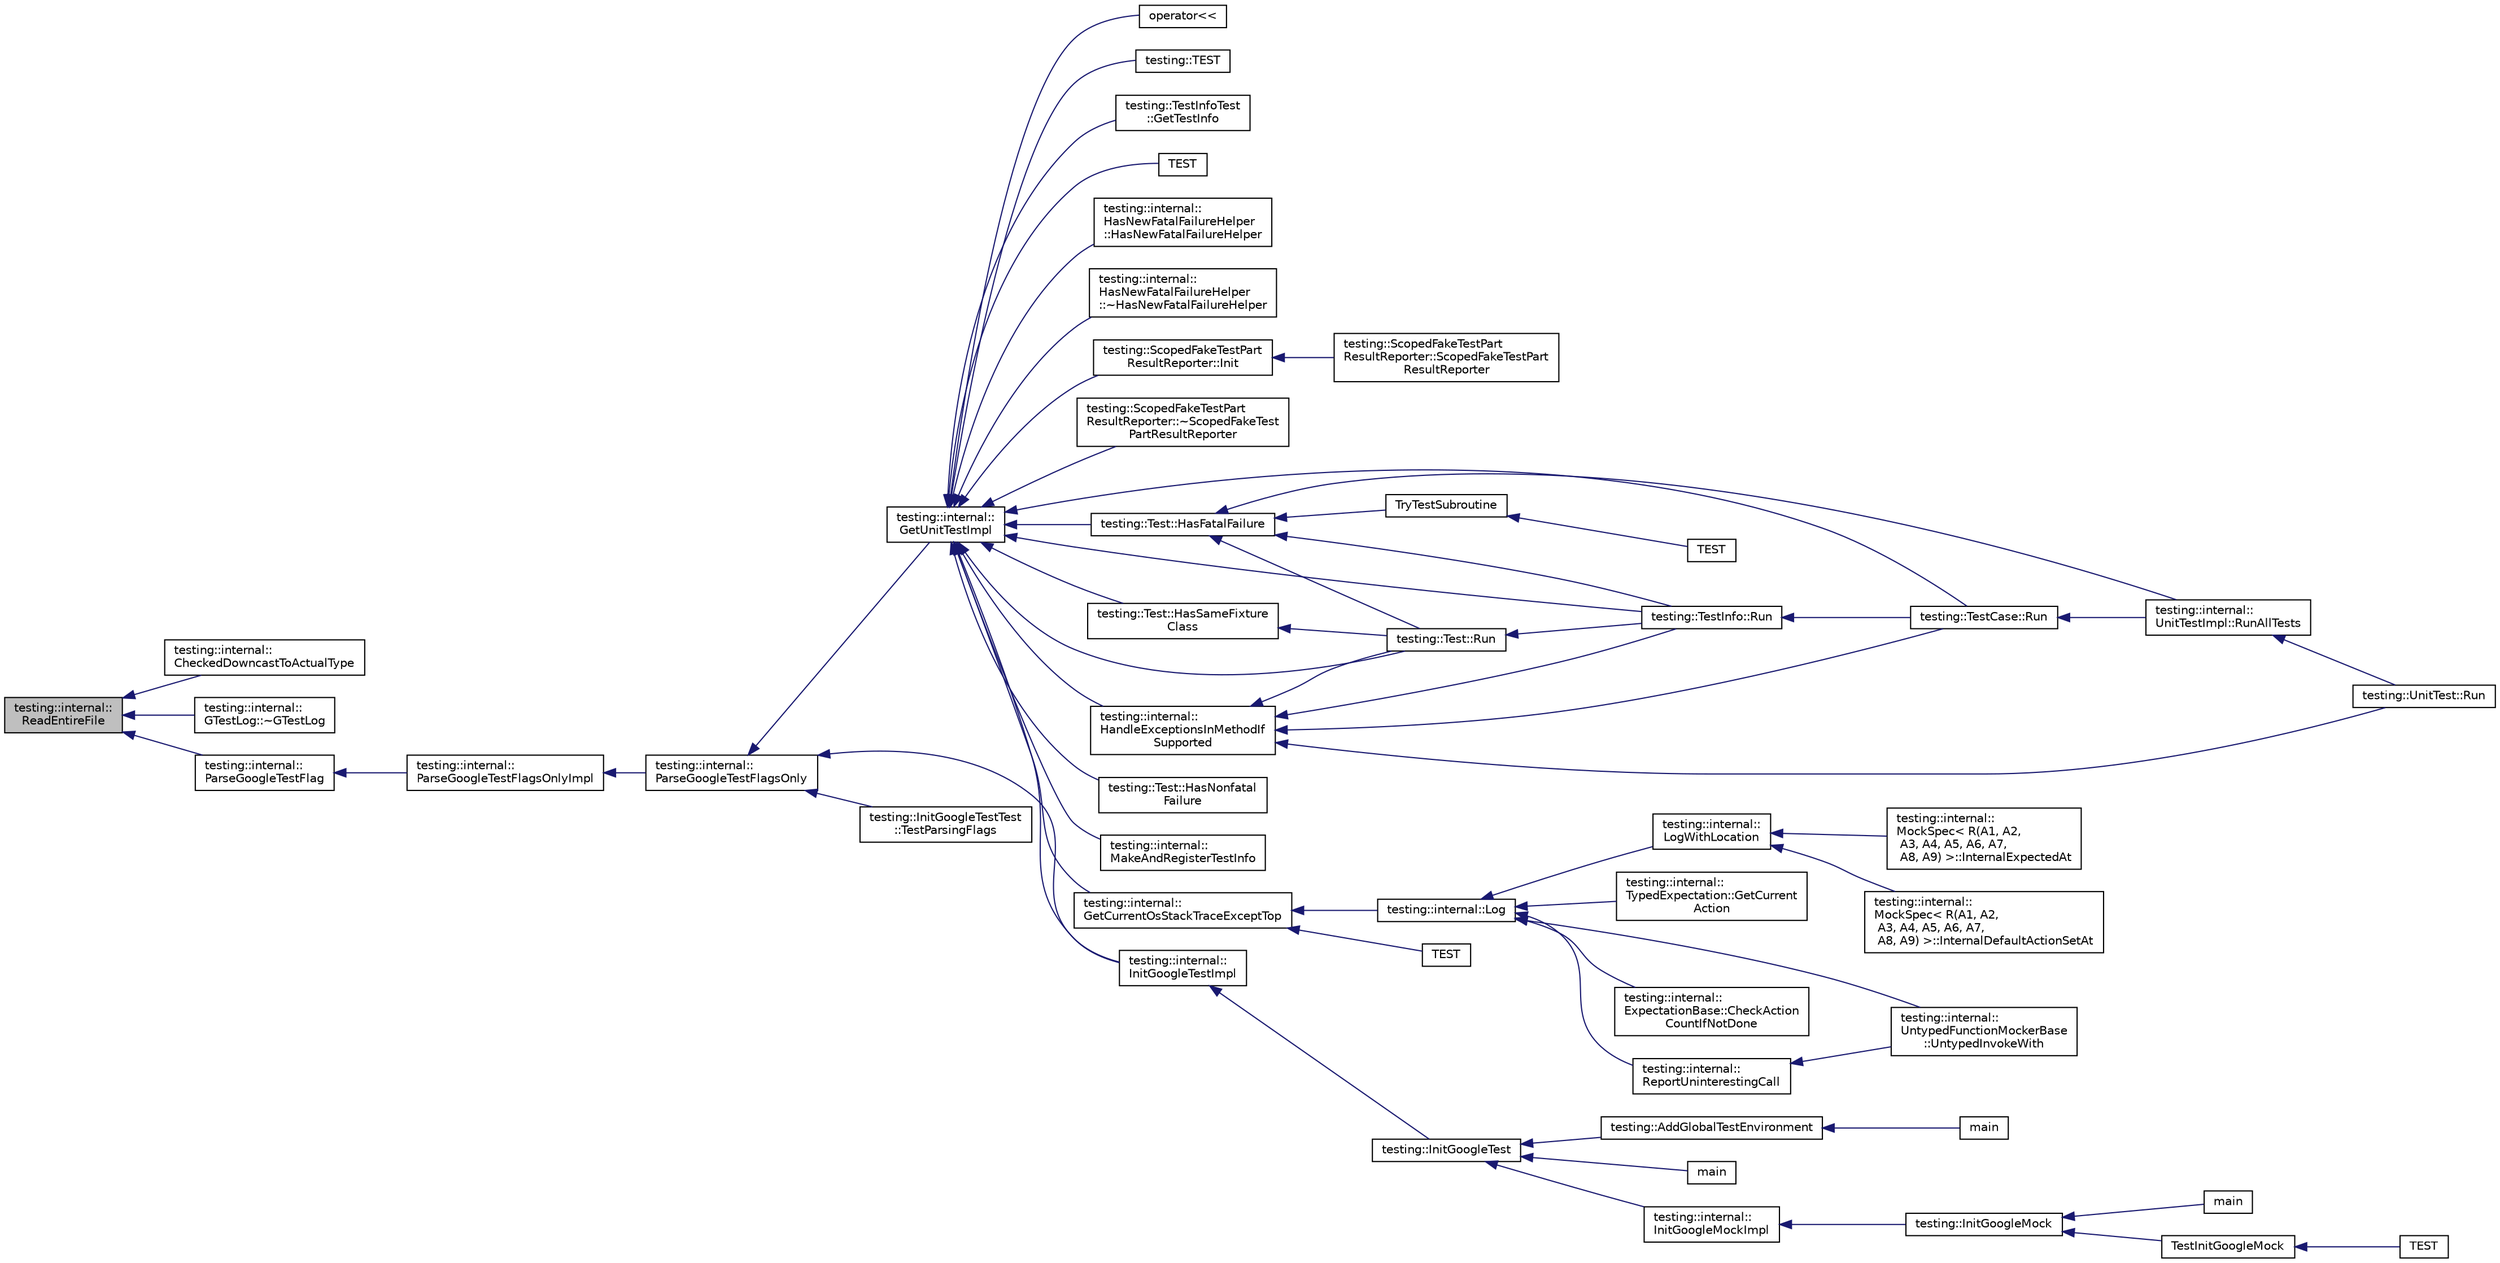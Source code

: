 digraph "testing::internal::ReadEntireFile"
{
  edge [fontname="Helvetica",fontsize="10",labelfontname="Helvetica",labelfontsize="10"];
  node [fontname="Helvetica",fontsize="10",shape=record];
  rankdir="LR";
  Node2638 [label="testing::internal::\lReadEntireFile",height=0.2,width=0.4,color="black", fillcolor="grey75", style="filled", fontcolor="black"];
  Node2638 -> Node2639 [dir="back",color="midnightblue",fontsize="10",style="solid",fontname="Helvetica"];
  Node2639 [label="testing::internal::\lCheckedDowncastToActualType",height=0.2,width=0.4,color="black", fillcolor="white", style="filled",URL="$d0/da7/namespacetesting_1_1internal.html#abfe9bfb020d38aa4e0e12c001911b22b"];
  Node2638 -> Node2640 [dir="back",color="midnightblue",fontsize="10",style="solid",fontname="Helvetica"];
  Node2640 [label="testing::internal::\lGTestLog::~GTestLog",height=0.2,width=0.4,color="black", fillcolor="white", style="filled",URL="$dd/d9e/classtesting_1_1internal_1_1_g_test_log.html#a978a099703bbaa0f380216e8d7ee03d3"];
  Node2638 -> Node2641 [dir="back",color="midnightblue",fontsize="10",style="solid",fontname="Helvetica"];
  Node2641 [label="testing::internal::\lParseGoogleTestFlag",height=0.2,width=0.4,color="black", fillcolor="white", style="filled",URL="$d0/da7/namespacetesting_1_1internal.html#afccff08aa2b1ede0dd32c1364a5dee42"];
  Node2641 -> Node2642 [dir="back",color="midnightblue",fontsize="10",style="solid",fontname="Helvetica"];
  Node2642 [label="testing::internal::\lParseGoogleTestFlagsOnlyImpl",height=0.2,width=0.4,color="black", fillcolor="white", style="filled",URL="$d0/da7/namespacetesting_1_1internal.html#ae4c46ce8c3d016848fff52cc5133f2ac"];
  Node2642 -> Node2643 [dir="back",color="midnightblue",fontsize="10",style="solid",fontname="Helvetica"];
  Node2643 [label="testing::internal::\lParseGoogleTestFlagsOnly",height=0.2,width=0.4,color="black", fillcolor="white", style="filled",URL="$d0/da7/namespacetesting_1_1internal.html#a472880afbcc592a41e3d623e2dec8412"];
  Node2643 -> Node2644 [dir="back",color="midnightblue",fontsize="10",style="solid",fontname="Helvetica"];
  Node2644 [label="testing::internal::\lGetUnitTestImpl",height=0.2,width=0.4,color="black", fillcolor="white", style="filled",URL="$d0/da7/namespacetesting_1_1internal.html#a9bd0caf5d16512de38b39599c13ee634"];
  Node2644 -> Node2645 [dir="back",color="midnightblue",fontsize="10",style="solid",fontname="Helvetica"];
  Node2645 [label="testing::internal::\lHasNewFatalFailureHelper\l::HasNewFatalFailureHelper",height=0.2,width=0.4,color="black", fillcolor="white", style="filled",URL="$d7/d43/classtesting_1_1internal_1_1_has_new_fatal_failure_helper.html#a59190a7188db558c00b4c6bf9251859a"];
  Node2644 -> Node2646 [dir="back",color="midnightblue",fontsize="10",style="solid",fontname="Helvetica"];
  Node2646 [label="testing::internal::\lHasNewFatalFailureHelper\l::~HasNewFatalFailureHelper",height=0.2,width=0.4,color="black", fillcolor="white", style="filled",URL="$d7/d43/classtesting_1_1internal_1_1_has_new_fatal_failure_helper.html#a913b1bc7c372868c9b2dbb009044ee97"];
  Node2644 -> Node2647 [dir="back",color="midnightblue",fontsize="10",style="solid",fontname="Helvetica"];
  Node2647 [label="testing::ScopedFakeTestPart\lResultReporter::Init",height=0.2,width=0.4,color="black", fillcolor="white", style="filled",URL="$d2/db7/classtesting_1_1_scoped_fake_test_part_result_reporter.html#a28d280a3f5d172d63b94f70b8e7660d7"];
  Node2647 -> Node2648 [dir="back",color="midnightblue",fontsize="10",style="solid",fontname="Helvetica"];
  Node2648 [label="testing::ScopedFakeTestPart\lResultReporter::ScopedFakeTestPart\lResultReporter",height=0.2,width=0.4,color="black", fillcolor="white", style="filled",URL="$d2/db7/classtesting_1_1_scoped_fake_test_part_result_reporter.html#aa0100ecf4799fb51d45167be6a5de1d5"];
  Node2644 -> Node2649 [dir="back",color="midnightblue",fontsize="10",style="solid",fontname="Helvetica"];
  Node2649 [label="testing::ScopedFakeTestPart\lResultReporter::~ScopedFakeTest\lPartResultReporter",height=0.2,width=0.4,color="black", fillcolor="white", style="filled",URL="$d2/db7/classtesting_1_1_scoped_fake_test_part_result_reporter.html#a4817d59ca70228ebd5d5c3c4e8dd729d"];
  Node2644 -> Node2650 [dir="back",color="midnightblue",fontsize="10",style="solid",fontname="Helvetica"];
  Node2650 [label="testing::Test::HasSameFixture\lClass",height=0.2,width=0.4,color="black", fillcolor="white", style="filled",URL="$df/d69/classtesting_1_1_test.html#ab76536a462529a457429061e209a8ee7"];
  Node2650 -> Node2651 [dir="back",color="midnightblue",fontsize="10",style="solid",fontname="Helvetica"];
  Node2651 [label="testing::Test::Run",height=0.2,width=0.4,color="black", fillcolor="white", style="filled",URL="$df/d69/classtesting_1_1_test.html#ab70d07cb03d17ccb1aedc2be66eaccff"];
  Node2651 -> Node2652 [dir="back",color="midnightblue",fontsize="10",style="solid",fontname="Helvetica"];
  Node2652 [label="testing::TestInfo::Run",height=0.2,width=0.4,color="black", fillcolor="white", style="filled",URL="$d1/d79/classtesting_1_1_test_info.html#ade784915e9be3a01e3a6ef509b77d6c9"];
  Node2652 -> Node2653 [dir="back",color="midnightblue",fontsize="10",style="solid",fontname="Helvetica"];
  Node2653 [label="testing::TestCase::Run",height=0.2,width=0.4,color="black", fillcolor="white", style="filled",URL="$d0/dfa/classtesting_1_1_test_case.html#a6f5b3724cd5a8e446cd48a6150d08cde"];
  Node2653 -> Node2654 [dir="back",color="midnightblue",fontsize="10",style="solid",fontname="Helvetica"];
  Node2654 [label="testing::internal::\lUnitTestImpl::RunAllTests",height=0.2,width=0.4,color="black", fillcolor="white", style="filled",URL="$d7/dda/classtesting_1_1internal_1_1_unit_test_impl.html#a1fb6be9971f4768c4136a05aa9e7e375"];
  Node2654 -> Node2655 [dir="back",color="midnightblue",fontsize="10",style="solid",fontname="Helvetica"];
  Node2655 [label="testing::UnitTest::Run",height=0.2,width=0.4,color="black", fillcolor="white", style="filled",URL="$d7/d47/classtesting_1_1_unit_test.html#a2febc800536b44500565f4c423f359d3"];
  Node2644 -> Node2656 [dir="back",color="midnightblue",fontsize="10",style="solid",fontname="Helvetica"];
  Node2656 [label="testing::internal::\lHandleExceptionsInMethodIf\lSupported",height=0.2,width=0.4,color="black", fillcolor="white", style="filled",URL="$d0/da7/namespacetesting_1_1internal.html#addb2ed165b92b74e25fe9ebe9e46b9f9"];
  Node2656 -> Node2651 [dir="back",color="midnightblue",fontsize="10",style="solid",fontname="Helvetica"];
  Node2656 -> Node2652 [dir="back",color="midnightblue",fontsize="10",style="solid",fontname="Helvetica"];
  Node2656 -> Node2653 [dir="back",color="midnightblue",fontsize="10",style="solid",fontname="Helvetica"];
  Node2656 -> Node2655 [dir="back",color="midnightblue",fontsize="10",style="solid",fontname="Helvetica"];
  Node2644 -> Node2651 [dir="back",color="midnightblue",fontsize="10",style="solid",fontname="Helvetica"];
  Node2644 -> Node2657 [dir="back",color="midnightblue",fontsize="10",style="solid",fontname="Helvetica"];
  Node2657 [label="testing::Test::HasFatalFailure",height=0.2,width=0.4,color="black", fillcolor="white", style="filled",URL="$df/d69/classtesting_1_1_test.html#a5e83604628ef542af888d631566ff60c"];
  Node2657 -> Node2651 [dir="back",color="midnightblue",fontsize="10",style="solid",fontname="Helvetica"];
  Node2657 -> Node2652 [dir="back",color="midnightblue",fontsize="10",style="solid",fontname="Helvetica"];
  Node2657 -> Node2654 [dir="back",color="midnightblue",fontsize="10",style="solid",fontname="Helvetica"];
  Node2657 -> Node2658 [dir="back",color="midnightblue",fontsize="10",style="solid",fontname="Helvetica"];
  Node2658 [label="TryTestSubroutine",height=0.2,width=0.4,color="black", fillcolor="white", style="filled",URL="$de/db0/gtest__output__test___8cc.html#a14e796981ca8d3c71dbd2b839c1ce784"];
  Node2658 -> Node2659 [dir="back",color="midnightblue",fontsize="10",style="solid",fontname="Helvetica"];
  Node2659 [label="TEST",height=0.2,width=0.4,color="black", fillcolor="white", style="filled",URL="$de/db0/gtest__output__test___8cc.html#a6076f79ee5f9e8982bba181cbbebb0ed"];
  Node2644 -> Node2660 [dir="back",color="midnightblue",fontsize="10",style="solid",fontname="Helvetica"];
  Node2660 [label="testing::Test::HasNonfatal\lFailure",height=0.2,width=0.4,color="black", fillcolor="white", style="filled",URL="$df/d69/classtesting_1_1_test.html#a8c00e8cc6fe10616b480bd54d2a426cb"];
  Node2644 -> Node2661 [dir="back",color="midnightblue",fontsize="10",style="solid",fontname="Helvetica"];
  Node2661 [label="testing::internal::\lMakeAndRegisterTestInfo",height=0.2,width=0.4,color="black", fillcolor="white", style="filled",URL="$d0/da7/namespacetesting_1_1internal.html#a7f2e4e46c969fcae9d801d93a3e932fd"];
  Node2644 -> Node2652 [dir="back",color="midnightblue",fontsize="10",style="solid",fontname="Helvetica"];
  Node2644 -> Node2653 [dir="back",color="midnightblue",fontsize="10",style="solid",fontname="Helvetica"];
  Node2644 -> Node2662 [dir="back",color="midnightblue",fontsize="10",style="solid",fontname="Helvetica"];
  Node2662 [label="testing::internal::\lGetCurrentOsStackTraceExceptTop",height=0.2,width=0.4,color="black", fillcolor="white", style="filled",URL="$d0/da7/namespacetesting_1_1internal.html#aeb475922b8cd1e6c60ac052bbc396e62"];
  Node2662 -> Node2663 [dir="back",color="midnightblue",fontsize="10",style="solid",fontname="Helvetica"];
  Node2663 [label="testing::internal::Log",height=0.2,width=0.4,color="black", fillcolor="white", style="filled",URL="$d0/da7/namespacetesting_1_1internal.html#a8a57ce0412334a3f487bbaa8321febbe"];
  Node2663 -> Node2664 [dir="back",color="midnightblue",fontsize="10",style="solid",fontname="Helvetica"];
  Node2664 [label="testing::internal::\lTypedExpectation::GetCurrent\lAction",height=0.2,width=0.4,color="black", fillcolor="white", style="filled",URL="$d2/d4b/classtesting_1_1internal_1_1_typed_expectation.html#a5053b8335ca295b34cd6a68f8d462602"];
  Node2663 -> Node2665 [dir="back",color="midnightblue",fontsize="10",style="solid",fontname="Helvetica"];
  Node2665 [label="testing::internal::\lLogWithLocation",height=0.2,width=0.4,color="black", fillcolor="white", style="filled",URL="$d0/da7/namespacetesting_1_1internal.html#a07f4411f23f8b1b731858be9dda3fdcc"];
  Node2665 -> Node2666 [dir="back",color="midnightblue",fontsize="10",style="solid",fontname="Helvetica"];
  Node2666 [label="testing::internal::\lMockSpec\< R(A1, A2,\l A3, A4, A5, A6, A7,\l A8, A9) \>::InternalDefaultActionSetAt",height=0.2,width=0.4,color="black", fillcolor="white", style="filled",URL="$d8/dfd/classtesting_1_1internal_1_1_mock_spec.html#a875c99443da1265604d87429693457f4"];
  Node2665 -> Node2667 [dir="back",color="midnightblue",fontsize="10",style="solid",fontname="Helvetica"];
  Node2667 [label="testing::internal::\lMockSpec\< R(A1, A2,\l A3, A4, A5, A6, A7,\l A8, A9) \>::InternalExpectedAt",height=0.2,width=0.4,color="black", fillcolor="white", style="filled",URL="$d8/dfd/classtesting_1_1internal_1_1_mock_spec.html#a503a434637634014b9bb6c5d68fd336c"];
  Node2663 -> Node2668 [dir="back",color="midnightblue",fontsize="10",style="solid",fontname="Helvetica"];
  Node2668 [label="testing::internal::\lExpectationBase::CheckAction\lCountIfNotDone",height=0.2,width=0.4,color="black", fillcolor="white", style="filled",URL="$d6/de4/classtesting_1_1internal_1_1_expectation_base.html#aaeb143b6f8676e9a6fb9b17678344f03"];
  Node2663 -> Node2669 [dir="back",color="midnightblue",fontsize="10",style="solid",fontname="Helvetica"];
  Node2669 [label="testing::internal::\lReportUninterestingCall",height=0.2,width=0.4,color="black", fillcolor="white", style="filled",URL="$d0/da7/namespacetesting_1_1internal.html#af045b703d8487374620a8106a76814ee"];
  Node2669 -> Node2670 [dir="back",color="midnightblue",fontsize="10",style="solid",fontname="Helvetica"];
  Node2670 [label="testing::internal::\lUntypedFunctionMockerBase\l::UntypedInvokeWith",height=0.2,width=0.4,color="black", fillcolor="white", style="filled",URL="$d3/d5f/classtesting_1_1internal_1_1_untyped_function_mocker_base.html#adaec41c0ba8a07c2415f6c8efa0ca54f"];
  Node2663 -> Node2670 [dir="back",color="midnightblue",fontsize="10",style="solid",fontname="Helvetica"];
  Node2662 -> Node2671 [dir="back",color="midnightblue",fontsize="10",style="solid",fontname="Helvetica"];
  Node2671 [label="TEST",height=0.2,width=0.4,color="black", fillcolor="white", style="filled",URL="$df/d01/gtest__unittest_8cc.html#a386c193fa342a6cb3a88ffe4751a264b"];
  Node2644 -> Node2672 [dir="back",color="midnightblue",fontsize="10",style="solid",fontname="Helvetica"];
  Node2672 [label="testing::internal::\lInitGoogleTestImpl",height=0.2,width=0.4,color="black", fillcolor="white", style="filled",URL="$d0/da7/namespacetesting_1_1internal.html#ac3c6fa93391768aa91c6238b31aaeeb5"];
  Node2672 -> Node2673 [dir="back",color="midnightblue",fontsize="10",style="solid",fontname="Helvetica"];
  Node2673 [label="testing::InitGoogleTest",height=0.2,width=0.4,color="black", fillcolor="white", style="filled",URL="$d0/d75/namespacetesting.html#afd726ae08c9bd16dc52f78c822d9946b"];
  Node2673 -> Node2674 [dir="back",color="midnightblue",fontsize="10",style="solid",fontname="Helvetica"];
  Node2674 [label="testing::internal::\lInitGoogleMockImpl",height=0.2,width=0.4,color="black", fillcolor="white", style="filled",URL="$d0/da7/namespacetesting_1_1internal.html#a3823844199df88af9493026031cf7744"];
  Node2674 -> Node2675 [dir="back",color="midnightblue",fontsize="10",style="solid",fontname="Helvetica"];
  Node2675 [label="testing::InitGoogleMock",height=0.2,width=0.4,color="black", fillcolor="white", style="filled",URL="$d0/d75/namespacetesting.html#a32b1c6db9ba5133ccabfa67616b3c041"];
  Node2675 -> Node2676 [dir="back",color="midnightblue",fontsize="10",style="solid",fontname="Helvetica"];
  Node2676 [label="main",height=0.2,width=0.4,color="black", fillcolor="white", style="filled",URL="$dd/d93/gmock__main_8cc.html#a7f83bdc516d2cb86e20235d94ddf055a"];
  Node2675 -> Node2677 [dir="back",color="midnightblue",fontsize="10",style="solid",fontname="Helvetica"];
  Node2677 [label="TestInitGoogleMock",height=0.2,width=0.4,color="black", fillcolor="white", style="filled",URL="$d0/d02/gmock__test_8cc.html#ac9c8ae8722c330d47f75dee43fb8ab78"];
  Node2677 -> Node2678 [dir="back",color="midnightblue",fontsize="10",style="solid",fontname="Helvetica"];
  Node2678 [label="TEST",height=0.2,width=0.4,color="black", fillcolor="white", style="filled",URL="$d0/d02/gmock__test_8cc.html#a7c86c6c98b72e903135c1b01370a13f3"];
  Node2673 -> Node2679 [dir="back",color="midnightblue",fontsize="10",style="solid",fontname="Helvetica"];
  Node2679 [label="testing::AddGlobalTestEnvironment",height=0.2,width=0.4,color="black", fillcolor="white", style="filled",URL="$d0/d75/namespacetesting.html#a460d7b998622e332392c1e00be3a60d5"];
  Node2679 -> Node2680 [dir="back",color="midnightblue",fontsize="10",style="solid",fontname="Helvetica"];
  Node2680 [label="main",height=0.2,width=0.4,color="black", fillcolor="white", style="filled",URL="$de/d83/gtest-listener__test_8cc.html#a3c04138a5bfe5d72780bb7e82a18e627"];
  Node2673 -> Node2681 [dir="back",color="midnightblue",fontsize="10",style="solid",fontname="Helvetica"];
  Node2681 [label="main",height=0.2,width=0.4,color="black", fillcolor="white", style="filled",URL="$de/d85/sample10__unittest_8cc.html#a3c04138a5bfe5d72780bb7e82a18e627"];
  Node2644 -> Node2682 [dir="back",color="midnightblue",fontsize="10",style="solid",fontname="Helvetica"];
  Node2682 [label="operator\<\<",height=0.2,width=0.4,color="black", fillcolor="white", style="filled",URL="$df/d01/gtest__unittest_8cc.html#a5f23eac320bc1c1dcd3cec464e31b5c6"];
  Node2644 -> Node2683 [dir="back",color="midnightblue",fontsize="10",style="solid",fontname="Helvetica"];
  Node2683 [label="testing::TEST",height=0.2,width=0.4,color="black", fillcolor="white", style="filled",URL="$d0/d75/namespacetesting.html#ae0cbea692840c88ab0b03285eb69ac97"];
  Node2644 -> Node2684 [dir="back",color="midnightblue",fontsize="10",style="solid",fontname="Helvetica"];
  Node2684 [label="testing::TestInfoTest\l::GetTestInfo",height=0.2,width=0.4,color="black", fillcolor="white", style="filled",URL="$d8/dd2/classtesting_1_1_test_info_test.html#a4140c1302bf53c7f1375a23923624f04"];
  Node2644 -> Node2685 [dir="back",color="midnightblue",fontsize="10",style="solid",fontname="Helvetica"];
  Node2685 [label="TEST",height=0.2,width=0.4,color="black", fillcolor="white", style="filled",URL="$df/d01/gtest__unittest_8cc.html#a3e3bfce9c199215053e43d9d1a248af8"];
  Node2643 -> Node2672 [dir="back",color="midnightblue",fontsize="10",style="solid",fontname="Helvetica"];
  Node2643 -> Node2686 [dir="back",color="midnightblue",fontsize="10",style="solid",fontname="Helvetica"];
  Node2686 [label="testing::InitGoogleTestTest\l::TestParsingFlags",height=0.2,width=0.4,color="black", fillcolor="white", style="filled",URL="$d4/d81/classtesting_1_1_init_google_test_test.html#add290338cf429308d0ab275ae4c46e69"];
}
